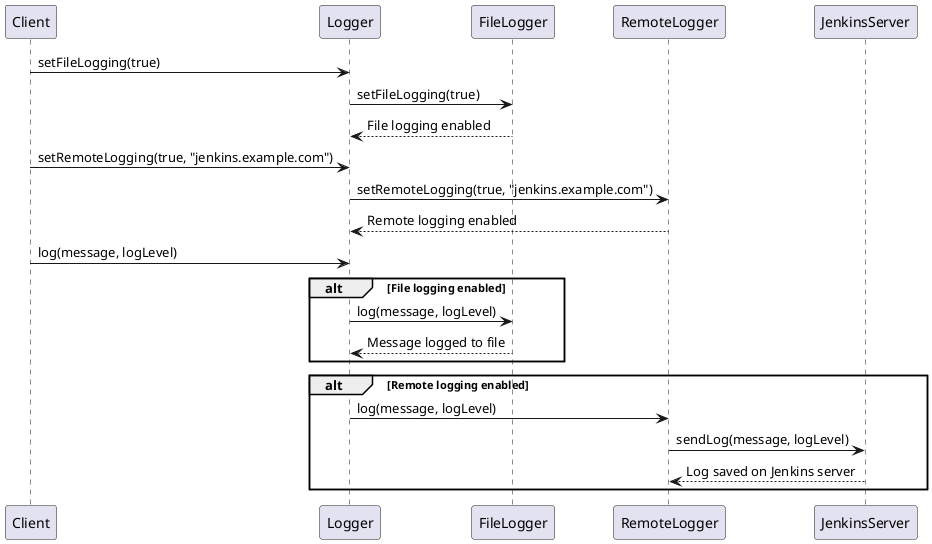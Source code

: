 @startuml

participant Client
participant Logger
participant FileLogger
participant RemoteLogger
participant JenkinsServer

Client -> Logger: setFileLogging(true)
Logger -> FileLogger: setFileLogging(true)
FileLogger --> Logger: File logging enabled
Client -> Logger: setRemoteLogging(true, "jenkins.example.com")
Logger -> RemoteLogger: setRemoteLogging(true, "jenkins.example.com")
RemoteLogger --> Logger: Remote logging enabled
Client -> Logger: log(message, logLevel)
alt File logging enabled
    Logger -> FileLogger: log(message, logLevel)
    FileLogger --> Logger: Message logged to file
end
alt Remote logging enabled
    Logger -> RemoteLogger: log(message, logLevel)
    RemoteLogger -> JenkinsServer: sendLog(message, logLevel)
    JenkinsServer --> RemoteLogger: Log saved on Jenkins server
end

@enduml
